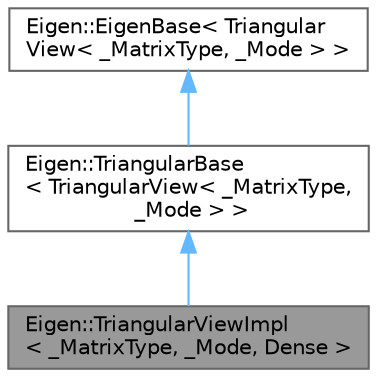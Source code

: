 digraph "Eigen::TriangularViewImpl&lt; _MatrixType, _Mode, Dense &gt;"
{
 // LATEX_PDF_SIZE
  bgcolor="transparent";
  edge [fontname=Helvetica,fontsize=10,labelfontname=Helvetica,labelfontsize=10];
  node [fontname=Helvetica,fontsize=10,shape=box,height=0.2,width=0.4];
  Node1 [id="Node000001",label="Eigen::TriangularViewImpl\l\< _MatrixType, _Mode, Dense \>",height=0.2,width=0.4,color="gray40", fillcolor="grey60", style="filled", fontcolor="black",tooltip="Base class for a triangular part in a dense matrix."];
  Node2 -> Node1 [id="edge3_Node000001_Node000002",dir="back",color="steelblue1",style="solid",tooltip=" "];
  Node2 [id="Node000002",label="Eigen::TriangularBase\l\< TriangularView\< _MatrixType,\l _Mode \> \>",height=0.2,width=0.4,color="gray40", fillcolor="white", style="filled",URL="$classEigen_1_1TriangularBase.html",tooltip=" "];
  Node3 -> Node2 [id="edge4_Node000002_Node000003",dir="back",color="steelblue1",style="solid",tooltip=" "];
  Node3 [id="Node000003",label="Eigen::EigenBase\< Triangular\lView\< _MatrixType, _Mode \> \>",height=0.2,width=0.4,color="gray40", fillcolor="white", style="filled",URL="$structEigen_1_1EigenBase.html",tooltip=" "];
}
